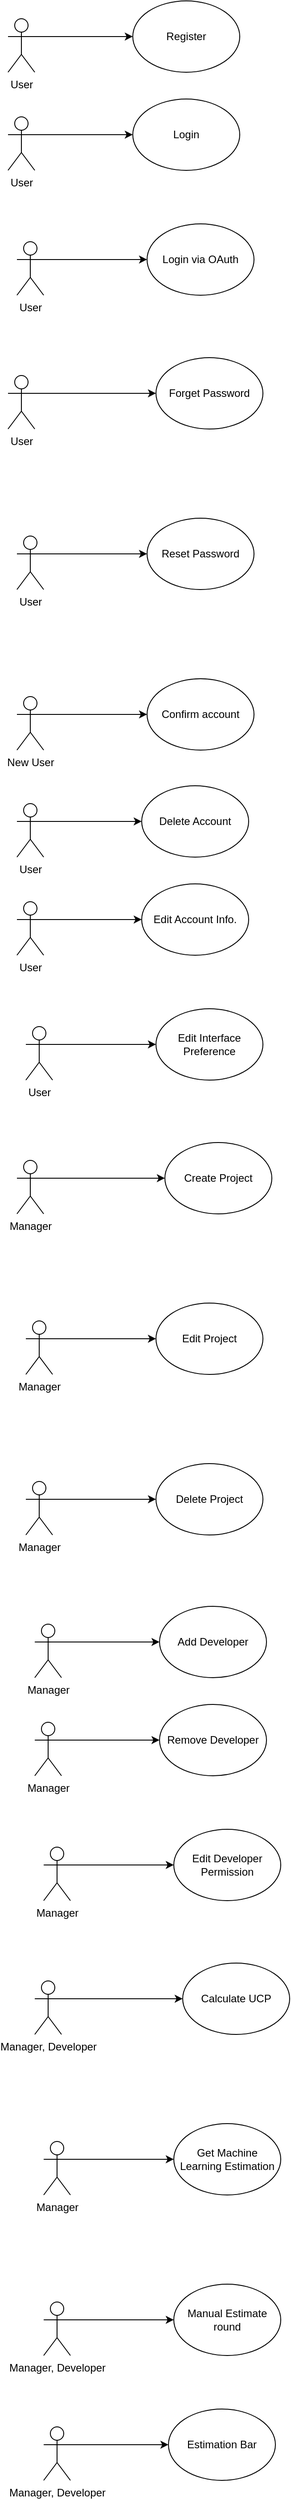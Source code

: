 <mxfile version="16.2.2" type="device"><diagram id="sawQoYr6BIdbIVsrLYbu" name="Page-1"><mxGraphModel dx="400" dy="764" grid="1" gridSize="10" guides="1" tooltips="1" connect="1" arrows="1" fold="1" page="1" pageScale="1" pageWidth="850" pageHeight="1100" math="0" shadow="0"><root><mxCell id="0"/><mxCell id="1" parent="0"/><mxCell id="NsOhEIKMthiZPxrkH4xm-3" style="edgeStyle=orthogonalEdgeStyle;rounded=0;orthogonalLoop=1;jettySize=auto;html=1;exitX=1;exitY=0.333;exitDx=0;exitDy=0;exitPerimeter=0;" edge="1" parent="1" source="NsOhEIKMthiZPxrkH4xm-1" target="NsOhEIKMthiZPxrkH4xm-2"><mxGeometry relative="1" as="geometry"/></mxCell><mxCell id="NsOhEIKMthiZPxrkH4xm-1" value="User" style="shape=umlActor;verticalLabelPosition=bottom;verticalAlign=top;html=1;outlineConnect=0;" vertex="1" parent="1"><mxGeometry x="364" y="200" width="30" height="60" as="geometry"/></mxCell><mxCell id="NsOhEIKMthiZPxrkH4xm-2" value="Register" style="ellipse;whiteSpace=wrap;html=1;" vertex="1" parent="1"><mxGeometry x="504" y="180" width="120" height="80" as="geometry"/></mxCell><mxCell id="NsOhEIKMthiZPxrkH4xm-8" style="edgeStyle=orthogonalEdgeStyle;rounded=0;orthogonalLoop=1;jettySize=auto;html=1;exitX=1;exitY=0.333;exitDx=0;exitDy=0;exitPerimeter=0;" edge="1" source="NsOhEIKMthiZPxrkH4xm-9" target="NsOhEIKMthiZPxrkH4xm-10" parent="1"><mxGeometry relative="1" as="geometry"/></mxCell><mxCell id="NsOhEIKMthiZPxrkH4xm-9" value="User" style="shape=umlActor;verticalLabelPosition=bottom;verticalAlign=top;html=1;outlineConnect=0;" vertex="1" parent="1"><mxGeometry x="364" y="310" width="30" height="60" as="geometry"/></mxCell><mxCell id="NsOhEIKMthiZPxrkH4xm-10" value="Login" style="ellipse;whiteSpace=wrap;html=1;" vertex="1" parent="1"><mxGeometry x="504" y="290" width="120" height="80" as="geometry"/></mxCell><mxCell id="NsOhEIKMthiZPxrkH4xm-11" style="edgeStyle=orthogonalEdgeStyle;rounded=0;orthogonalLoop=1;jettySize=auto;html=1;exitX=1;exitY=0.333;exitDx=0;exitDy=0;exitPerimeter=0;" edge="1" source="NsOhEIKMthiZPxrkH4xm-12" target="NsOhEIKMthiZPxrkH4xm-13" parent="1"><mxGeometry relative="1" as="geometry"/></mxCell><mxCell id="NsOhEIKMthiZPxrkH4xm-12" value="User" style="shape=umlActor;verticalLabelPosition=bottom;verticalAlign=top;html=1;outlineConnect=0;" vertex="1" parent="1"><mxGeometry x="374" y="450" width="30" height="60" as="geometry"/></mxCell><mxCell id="NsOhEIKMthiZPxrkH4xm-13" value="Login via OAuth" style="ellipse;whiteSpace=wrap;html=1;" vertex="1" parent="1"><mxGeometry x="520" y="430" width="120" height="80" as="geometry"/></mxCell><mxCell id="NsOhEIKMthiZPxrkH4xm-14" style="edgeStyle=orthogonalEdgeStyle;rounded=0;orthogonalLoop=1;jettySize=auto;html=1;exitX=1;exitY=0.333;exitDx=0;exitDy=0;exitPerimeter=0;" edge="1" parent="1" source="NsOhEIKMthiZPxrkH4xm-15" target="NsOhEIKMthiZPxrkH4xm-16"><mxGeometry relative="1" as="geometry"/></mxCell><mxCell id="NsOhEIKMthiZPxrkH4xm-15" value="User" style="shape=umlActor;verticalLabelPosition=bottom;verticalAlign=top;html=1;outlineConnect=0;" vertex="1" parent="1"><mxGeometry x="364" y="600" width="30" height="60" as="geometry"/></mxCell><mxCell id="NsOhEIKMthiZPxrkH4xm-16" value="Forget Password" style="ellipse;whiteSpace=wrap;html=1;" vertex="1" parent="1"><mxGeometry x="530" y="580" width="120" height="80" as="geometry"/></mxCell><mxCell id="NsOhEIKMthiZPxrkH4xm-19" style="edgeStyle=orthogonalEdgeStyle;rounded=0;orthogonalLoop=1;jettySize=auto;html=1;exitX=1;exitY=0.333;exitDx=0;exitDy=0;exitPerimeter=0;" edge="1" parent="1" source="NsOhEIKMthiZPxrkH4xm-20" target="NsOhEIKMthiZPxrkH4xm-21"><mxGeometry relative="1" as="geometry"/></mxCell><mxCell id="NsOhEIKMthiZPxrkH4xm-20" value="User" style="shape=umlActor;verticalLabelPosition=bottom;verticalAlign=top;html=1;outlineConnect=0;" vertex="1" parent="1"><mxGeometry x="374" y="780" width="30" height="60" as="geometry"/></mxCell><mxCell id="NsOhEIKMthiZPxrkH4xm-21" value="Reset Password" style="ellipse;whiteSpace=wrap;html=1;" vertex="1" parent="1"><mxGeometry x="520" y="760" width="120" height="80" as="geometry"/></mxCell><mxCell id="NsOhEIKMthiZPxrkH4xm-22" style="edgeStyle=orthogonalEdgeStyle;rounded=0;orthogonalLoop=1;jettySize=auto;html=1;exitX=1;exitY=0.333;exitDx=0;exitDy=0;exitPerimeter=0;" edge="1" parent="1" source="NsOhEIKMthiZPxrkH4xm-23" target="NsOhEIKMthiZPxrkH4xm-24"><mxGeometry relative="1" as="geometry"/></mxCell><mxCell id="NsOhEIKMthiZPxrkH4xm-23" value="New User" style="shape=umlActor;verticalLabelPosition=bottom;verticalAlign=top;html=1;outlineConnect=0;" vertex="1" parent="1"><mxGeometry x="374" y="960" width="30" height="60" as="geometry"/></mxCell><mxCell id="NsOhEIKMthiZPxrkH4xm-24" value="Confirm account" style="ellipse;whiteSpace=wrap;html=1;" vertex="1" parent="1"><mxGeometry x="520" y="940" width="120" height="80" as="geometry"/></mxCell><mxCell id="NsOhEIKMthiZPxrkH4xm-61" style="edgeStyle=orthogonalEdgeStyle;rounded=0;orthogonalLoop=1;jettySize=auto;html=1;exitX=1;exitY=0.333;exitDx=0;exitDy=0;exitPerimeter=0;" edge="1" source="NsOhEIKMthiZPxrkH4xm-62" target="NsOhEIKMthiZPxrkH4xm-63" parent="1"><mxGeometry relative="1" as="geometry"/></mxCell><mxCell id="NsOhEIKMthiZPxrkH4xm-62" value="User" style="shape=umlActor;verticalLabelPosition=bottom;verticalAlign=top;html=1;outlineConnect=0;" vertex="1" parent="1"><mxGeometry x="374" y="1080" width="30" height="60" as="geometry"/></mxCell><mxCell id="NsOhEIKMthiZPxrkH4xm-63" value="Delete Account" style="ellipse;whiteSpace=wrap;html=1;" vertex="1" parent="1"><mxGeometry x="514" y="1060" width="120" height="80" as="geometry"/></mxCell><mxCell id="NsOhEIKMthiZPxrkH4xm-64" style="edgeStyle=orthogonalEdgeStyle;rounded=0;orthogonalLoop=1;jettySize=auto;html=1;exitX=1;exitY=0.333;exitDx=0;exitDy=0;exitPerimeter=0;" edge="1" source="NsOhEIKMthiZPxrkH4xm-65" target="NsOhEIKMthiZPxrkH4xm-66" parent="1"><mxGeometry relative="1" as="geometry"/></mxCell><mxCell id="NsOhEIKMthiZPxrkH4xm-65" value="User" style="shape=umlActor;verticalLabelPosition=bottom;verticalAlign=top;html=1;outlineConnect=0;" vertex="1" parent="1"><mxGeometry x="374" y="1190" width="30" height="60" as="geometry"/></mxCell><mxCell id="NsOhEIKMthiZPxrkH4xm-66" value="Edit Account Info." style="ellipse;whiteSpace=wrap;html=1;" vertex="1" parent="1"><mxGeometry x="514" y="1170" width="120" height="80" as="geometry"/></mxCell><mxCell id="NsOhEIKMthiZPxrkH4xm-67" style="edgeStyle=orthogonalEdgeStyle;rounded=0;orthogonalLoop=1;jettySize=auto;html=1;exitX=1;exitY=0.333;exitDx=0;exitDy=0;exitPerimeter=0;" edge="1" source="NsOhEIKMthiZPxrkH4xm-68" target="NsOhEIKMthiZPxrkH4xm-69" parent="1"><mxGeometry relative="1" as="geometry"/></mxCell><mxCell id="NsOhEIKMthiZPxrkH4xm-68" value="User" style="shape=umlActor;verticalLabelPosition=bottom;verticalAlign=top;html=1;outlineConnect=0;" vertex="1" parent="1"><mxGeometry x="384" y="1330" width="30" height="60" as="geometry"/></mxCell><mxCell id="NsOhEIKMthiZPxrkH4xm-69" value="Edit Interface Preference" style="ellipse;whiteSpace=wrap;html=1;" vertex="1" parent="1"><mxGeometry x="530" y="1310" width="120" height="80" as="geometry"/></mxCell><mxCell id="NsOhEIKMthiZPxrkH4xm-70" style="edgeStyle=orthogonalEdgeStyle;rounded=0;orthogonalLoop=1;jettySize=auto;html=1;exitX=1;exitY=0.333;exitDx=0;exitDy=0;exitPerimeter=0;" edge="1" source="NsOhEIKMthiZPxrkH4xm-71" target="NsOhEIKMthiZPxrkH4xm-72" parent="1"><mxGeometry relative="1" as="geometry"/></mxCell><mxCell id="NsOhEIKMthiZPxrkH4xm-71" value="Manager" style="shape=umlActor;verticalLabelPosition=bottom;verticalAlign=top;html=1;outlineConnect=0;" vertex="1" parent="1"><mxGeometry x="374" y="1480" width="30" height="60" as="geometry"/></mxCell><mxCell id="NsOhEIKMthiZPxrkH4xm-72" value="Create Project" style="ellipse;whiteSpace=wrap;html=1;" vertex="1" parent="1"><mxGeometry x="540" y="1460" width="120" height="80" as="geometry"/></mxCell><mxCell id="NsOhEIKMthiZPxrkH4xm-73" style="edgeStyle=orthogonalEdgeStyle;rounded=0;orthogonalLoop=1;jettySize=auto;html=1;exitX=1;exitY=0.333;exitDx=0;exitDy=0;exitPerimeter=0;" edge="1" source="NsOhEIKMthiZPxrkH4xm-74" target="NsOhEIKMthiZPxrkH4xm-75" parent="1"><mxGeometry relative="1" as="geometry"/></mxCell><mxCell id="NsOhEIKMthiZPxrkH4xm-74" value="Manager" style="shape=umlActor;verticalLabelPosition=bottom;verticalAlign=top;html=1;outlineConnect=0;" vertex="1" parent="1"><mxGeometry x="384" y="1660" width="30" height="60" as="geometry"/></mxCell><mxCell id="NsOhEIKMthiZPxrkH4xm-75" value="Edit Project" style="ellipse;whiteSpace=wrap;html=1;" vertex="1" parent="1"><mxGeometry x="530" y="1640" width="120" height="80" as="geometry"/></mxCell><mxCell id="NsOhEIKMthiZPxrkH4xm-76" style="edgeStyle=orthogonalEdgeStyle;rounded=0;orthogonalLoop=1;jettySize=auto;html=1;exitX=1;exitY=0.333;exitDx=0;exitDy=0;exitPerimeter=0;" edge="1" source="NsOhEIKMthiZPxrkH4xm-77" target="NsOhEIKMthiZPxrkH4xm-78" parent="1"><mxGeometry relative="1" as="geometry"/></mxCell><mxCell id="NsOhEIKMthiZPxrkH4xm-77" value="Manager" style="shape=umlActor;verticalLabelPosition=bottom;verticalAlign=top;html=1;outlineConnect=0;" vertex="1" parent="1"><mxGeometry x="384" y="1840" width="30" height="60" as="geometry"/></mxCell><mxCell id="NsOhEIKMthiZPxrkH4xm-78" value="Delete Project" style="ellipse;whiteSpace=wrap;html=1;" vertex="1" parent="1"><mxGeometry x="530" y="1820" width="120" height="80" as="geometry"/></mxCell><mxCell id="NsOhEIKMthiZPxrkH4xm-79" style="edgeStyle=orthogonalEdgeStyle;rounded=0;orthogonalLoop=1;jettySize=auto;html=1;exitX=1;exitY=0.333;exitDx=0;exitDy=0;exitPerimeter=0;" edge="1" source="NsOhEIKMthiZPxrkH4xm-80" target="NsOhEIKMthiZPxrkH4xm-81" parent="1"><mxGeometry relative="1" as="geometry"/></mxCell><mxCell id="NsOhEIKMthiZPxrkH4xm-80" value="Manager" style="shape=umlActor;verticalLabelPosition=bottom;verticalAlign=top;html=1;outlineConnect=0;" vertex="1" parent="1"><mxGeometry x="394" y="2000" width="30" height="60" as="geometry"/></mxCell><mxCell id="NsOhEIKMthiZPxrkH4xm-81" value="Add Developer" style="ellipse;whiteSpace=wrap;html=1;" vertex="1" parent="1"><mxGeometry x="534" y="1980" width="120" height="80" as="geometry"/></mxCell><mxCell id="NsOhEIKMthiZPxrkH4xm-82" style="edgeStyle=orthogonalEdgeStyle;rounded=0;orthogonalLoop=1;jettySize=auto;html=1;exitX=1;exitY=0.333;exitDx=0;exitDy=0;exitPerimeter=0;" edge="1" source="NsOhEIKMthiZPxrkH4xm-83" target="NsOhEIKMthiZPxrkH4xm-84" parent="1"><mxGeometry relative="1" as="geometry"/></mxCell><mxCell id="NsOhEIKMthiZPxrkH4xm-83" value="Manager" style="shape=umlActor;verticalLabelPosition=bottom;verticalAlign=top;html=1;outlineConnect=0;" vertex="1" parent="1"><mxGeometry x="394" y="2110" width="30" height="60" as="geometry"/></mxCell><mxCell id="NsOhEIKMthiZPxrkH4xm-84" value="Remove Developer" style="ellipse;whiteSpace=wrap;html=1;" vertex="1" parent="1"><mxGeometry x="534" y="2090" width="120" height="80" as="geometry"/></mxCell><mxCell id="NsOhEIKMthiZPxrkH4xm-85" style="edgeStyle=orthogonalEdgeStyle;rounded=0;orthogonalLoop=1;jettySize=auto;html=1;exitX=1;exitY=0.333;exitDx=0;exitDy=0;exitPerimeter=0;" edge="1" source="NsOhEIKMthiZPxrkH4xm-86" target="NsOhEIKMthiZPxrkH4xm-87" parent="1"><mxGeometry relative="1" as="geometry"/></mxCell><mxCell id="NsOhEIKMthiZPxrkH4xm-86" value="Manager" style="shape=umlActor;verticalLabelPosition=bottom;verticalAlign=top;html=1;outlineConnect=0;" vertex="1" parent="1"><mxGeometry x="404" y="2250" width="30" height="60" as="geometry"/></mxCell><mxCell id="NsOhEIKMthiZPxrkH4xm-87" value="Edit Developer Permission" style="ellipse;whiteSpace=wrap;html=1;" vertex="1" parent="1"><mxGeometry x="550" y="2230" width="120" height="80" as="geometry"/></mxCell><mxCell id="NsOhEIKMthiZPxrkH4xm-88" style="edgeStyle=orthogonalEdgeStyle;rounded=0;orthogonalLoop=1;jettySize=auto;html=1;exitX=1;exitY=0.333;exitDx=0;exitDy=0;exitPerimeter=0;" edge="1" source="NsOhEIKMthiZPxrkH4xm-89" target="NsOhEIKMthiZPxrkH4xm-90" parent="1"><mxGeometry relative="1" as="geometry"/></mxCell><mxCell id="NsOhEIKMthiZPxrkH4xm-89" value="Manager, Developer" style="shape=umlActor;verticalLabelPosition=bottom;verticalAlign=top;html=1;outlineConnect=0;" vertex="1" parent="1"><mxGeometry x="394" y="2400" width="30" height="60" as="geometry"/></mxCell><mxCell id="NsOhEIKMthiZPxrkH4xm-90" value="Calculate UCP" style="ellipse;whiteSpace=wrap;html=1;" vertex="1" parent="1"><mxGeometry x="560" y="2380" width="120" height="80" as="geometry"/></mxCell><mxCell id="NsOhEIKMthiZPxrkH4xm-91" style="edgeStyle=orthogonalEdgeStyle;rounded=0;orthogonalLoop=1;jettySize=auto;html=1;exitX=1;exitY=0.333;exitDx=0;exitDy=0;exitPerimeter=0;" edge="1" source="NsOhEIKMthiZPxrkH4xm-92" target="NsOhEIKMthiZPxrkH4xm-93" parent="1"><mxGeometry relative="1" as="geometry"/></mxCell><mxCell id="NsOhEIKMthiZPxrkH4xm-92" value="Manager" style="shape=umlActor;verticalLabelPosition=bottom;verticalAlign=top;html=1;outlineConnect=0;" vertex="1" parent="1"><mxGeometry x="404" y="2580" width="30" height="60" as="geometry"/></mxCell><mxCell id="NsOhEIKMthiZPxrkH4xm-93" value="Get Machine Learning Estimation" style="ellipse;whiteSpace=wrap;html=1;" vertex="1" parent="1"><mxGeometry x="550" y="2560" width="120" height="80" as="geometry"/></mxCell><mxCell id="NsOhEIKMthiZPxrkH4xm-94" style="edgeStyle=orthogonalEdgeStyle;rounded=0;orthogonalLoop=1;jettySize=auto;html=1;exitX=1;exitY=0.333;exitDx=0;exitDy=0;exitPerimeter=0;" edge="1" source="NsOhEIKMthiZPxrkH4xm-95" target="NsOhEIKMthiZPxrkH4xm-96" parent="1"><mxGeometry relative="1" as="geometry"/></mxCell><mxCell id="NsOhEIKMthiZPxrkH4xm-95" value="Manager, Developer" style="shape=umlActor;verticalLabelPosition=bottom;verticalAlign=top;html=1;outlineConnect=0;" vertex="1" parent="1"><mxGeometry x="404" y="2760" width="30" height="60" as="geometry"/></mxCell><mxCell id="NsOhEIKMthiZPxrkH4xm-96" value="Manual Estimate round" style="ellipse;whiteSpace=wrap;html=1;" vertex="1" parent="1"><mxGeometry x="550" y="2740" width="120" height="80" as="geometry"/></mxCell><mxCell id="NsOhEIKMthiZPxrkH4xm-97" style="edgeStyle=orthogonalEdgeStyle;rounded=0;orthogonalLoop=1;jettySize=auto;html=1;exitX=1;exitY=0.333;exitDx=0;exitDy=0;exitPerimeter=0;" edge="1" source="NsOhEIKMthiZPxrkH4xm-98" target="NsOhEIKMthiZPxrkH4xm-99" parent="1"><mxGeometry relative="1" as="geometry"/></mxCell><mxCell id="NsOhEIKMthiZPxrkH4xm-98" value="Manager, Developer" style="shape=umlActor;verticalLabelPosition=bottom;verticalAlign=top;html=1;outlineConnect=0;" vertex="1" parent="1"><mxGeometry x="404" y="2900" width="30" height="60" as="geometry"/></mxCell><mxCell id="NsOhEIKMthiZPxrkH4xm-99" value="Estimation Bar" style="ellipse;whiteSpace=wrap;html=1;" vertex="1" parent="1"><mxGeometry x="544" y="2880" width="120" height="80" as="geometry"/></mxCell></root></mxGraphModel></diagram></mxfile>